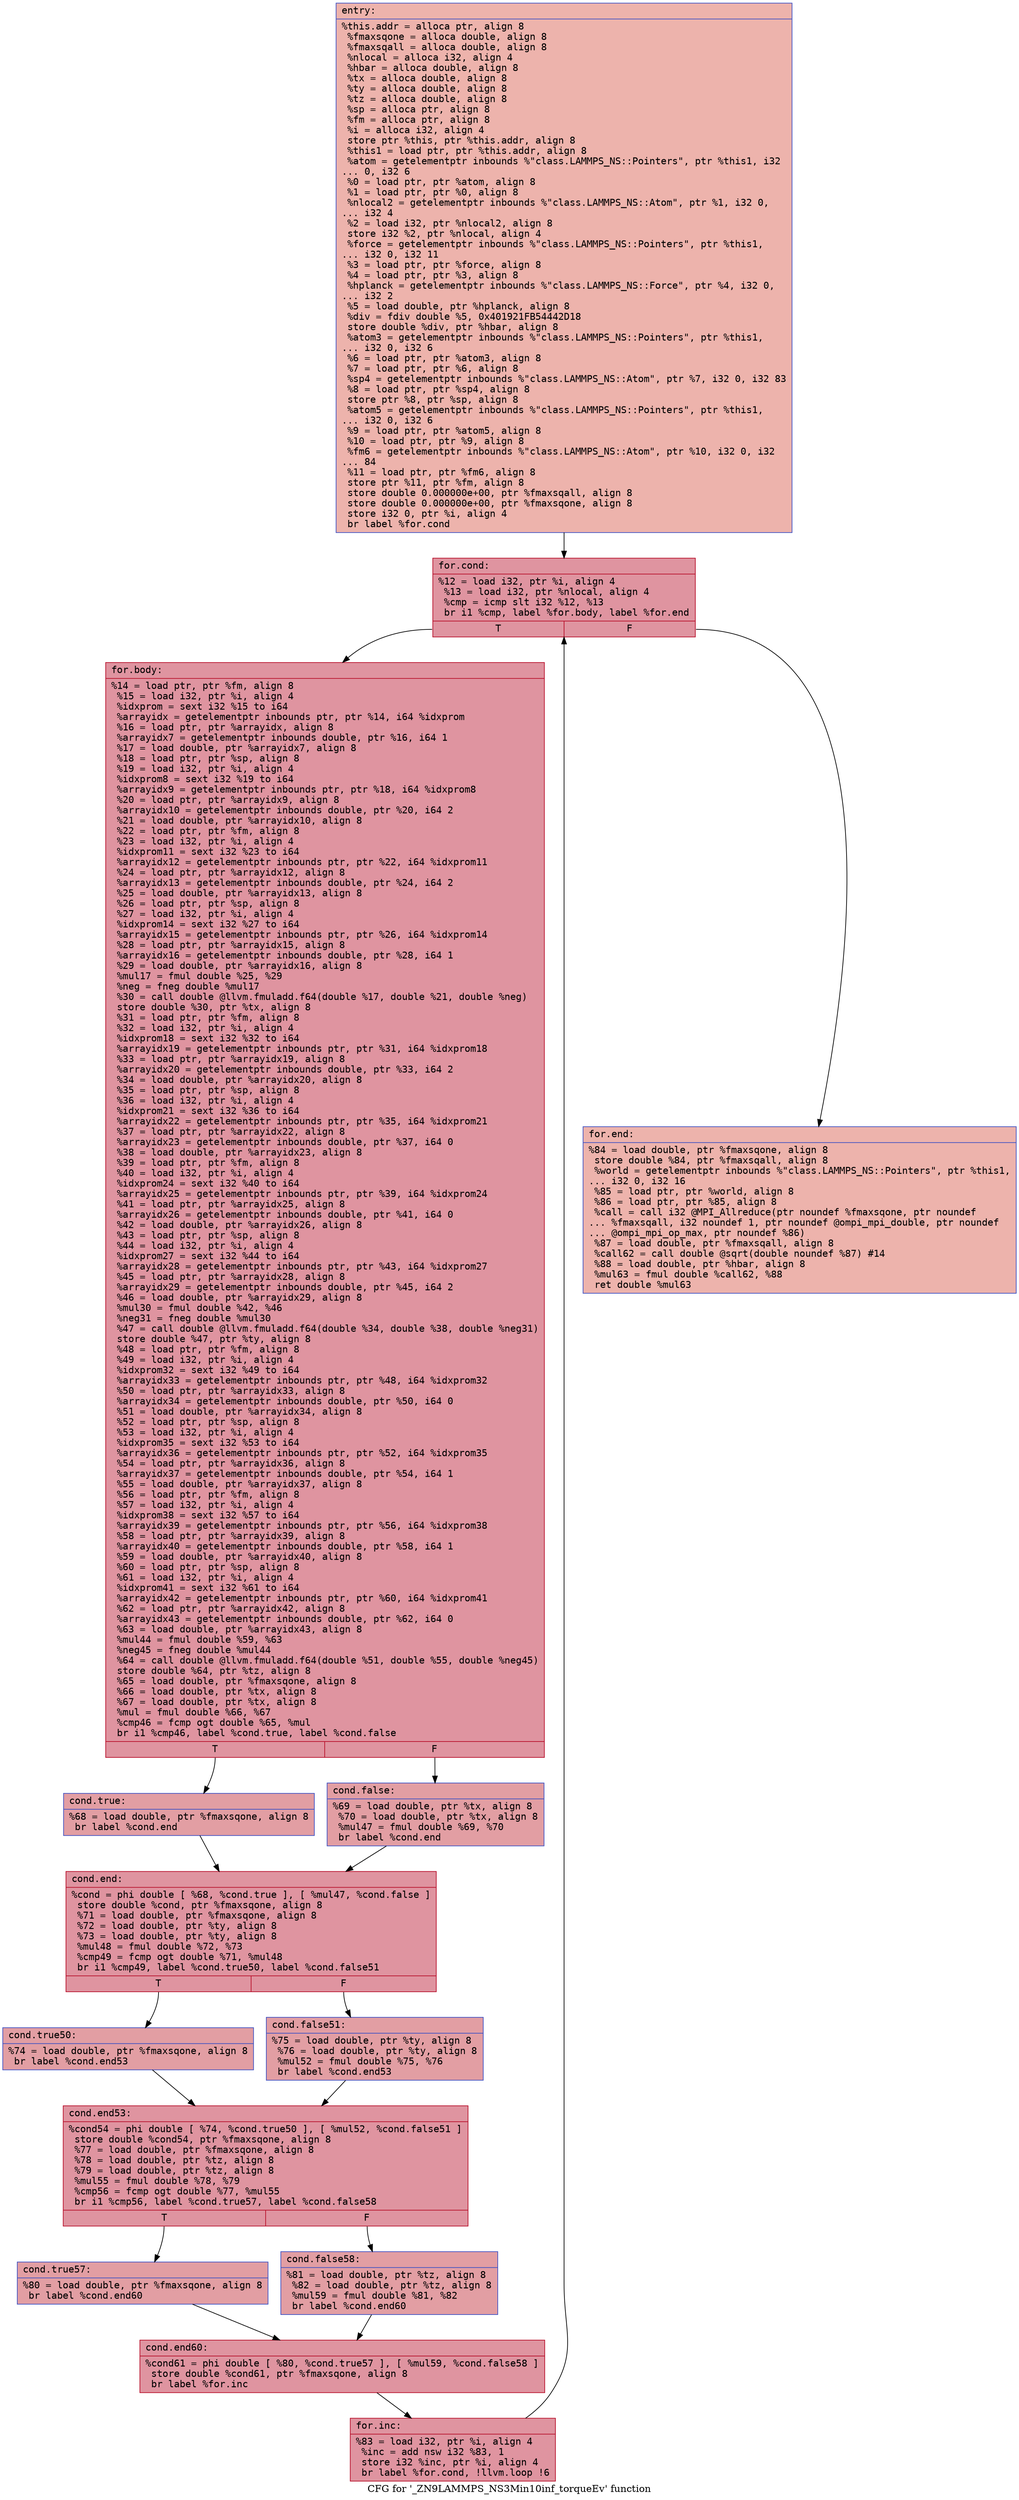 digraph "CFG for '_ZN9LAMMPS_NS3Min10inf_torqueEv' function" {
	label="CFG for '_ZN9LAMMPS_NS3Min10inf_torqueEv' function";

	Node0x55814ad31890 [shape=record,color="#3d50c3ff", style=filled, fillcolor="#d6524470" fontname="Courier",label="{entry:\l|  %this.addr = alloca ptr, align 8\l  %fmaxsqone = alloca double, align 8\l  %fmaxsqall = alloca double, align 8\l  %nlocal = alloca i32, align 4\l  %hbar = alloca double, align 8\l  %tx = alloca double, align 8\l  %ty = alloca double, align 8\l  %tz = alloca double, align 8\l  %sp = alloca ptr, align 8\l  %fm = alloca ptr, align 8\l  %i = alloca i32, align 4\l  store ptr %this, ptr %this.addr, align 8\l  %this1 = load ptr, ptr %this.addr, align 8\l  %atom = getelementptr inbounds %\"class.LAMMPS_NS::Pointers\", ptr %this1, i32\l... 0, i32 6\l  %0 = load ptr, ptr %atom, align 8\l  %1 = load ptr, ptr %0, align 8\l  %nlocal2 = getelementptr inbounds %\"class.LAMMPS_NS::Atom\", ptr %1, i32 0,\l... i32 4\l  %2 = load i32, ptr %nlocal2, align 8\l  store i32 %2, ptr %nlocal, align 4\l  %force = getelementptr inbounds %\"class.LAMMPS_NS::Pointers\", ptr %this1,\l... i32 0, i32 11\l  %3 = load ptr, ptr %force, align 8\l  %4 = load ptr, ptr %3, align 8\l  %hplanck = getelementptr inbounds %\"class.LAMMPS_NS::Force\", ptr %4, i32 0,\l... i32 2\l  %5 = load double, ptr %hplanck, align 8\l  %div = fdiv double %5, 0x401921FB54442D18\l  store double %div, ptr %hbar, align 8\l  %atom3 = getelementptr inbounds %\"class.LAMMPS_NS::Pointers\", ptr %this1,\l... i32 0, i32 6\l  %6 = load ptr, ptr %atom3, align 8\l  %7 = load ptr, ptr %6, align 8\l  %sp4 = getelementptr inbounds %\"class.LAMMPS_NS::Atom\", ptr %7, i32 0, i32 83\l  %8 = load ptr, ptr %sp4, align 8\l  store ptr %8, ptr %sp, align 8\l  %atom5 = getelementptr inbounds %\"class.LAMMPS_NS::Pointers\", ptr %this1,\l... i32 0, i32 6\l  %9 = load ptr, ptr %atom5, align 8\l  %10 = load ptr, ptr %9, align 8\l  %fm6 = getelementptr inbounds %\"class.LAMMPS_NS::Atom\", ptr %10, i32 0, i32\l... 84\l  %11 = load ptr, ptr %fm6, align 8\l  store ptr %11, ptr %fm, align 8\l  store double 0.000000e+00, ptr %fmaxsqall, align 8\l  store double 0.000000e+00, ptr %fmaxsqone, align 8\l  store i32 0, ptr %i, align 4\l  br label %for.cond\l}"];
	Node0x55814ad31890 -> Node0x55814ad35c40[tooltip="entry -> for.cond\nProbability 100.00%" ];
	Node0x55814ad35c40 [shape=record,color="#b70d28ff", style=filled, fillcolor="#b70d2870" fontname="Courier",label="{for.cond:\l|  %12 = load i32, ptr %i, align 4\l  %13 = load i32, ptr %nlocal, align 4\l  %cmp = icmp slt i32 %12, %13\l  br i1 %cmp, label %for.body, label %for.end\l|{<s0>T|<s1>F}}"];
	Node0x55814ad35c40:s0 -> Node0x55814ad34750[tooltip="for.cond -> for.body\nProbability 96.88%" ];
	Node0x55814ad35c40:s1 -> Node0x55814ad347d0[tooltip="for.cond -> for.end\nProbability 3.12%" ];
	Node0x55814ad34750 [shape=record,color="#b70d28ff", style=filled, fillcolor="#b70d2870" fontname="Courier",label="{for.body:\l|  %14 = load ptr, ptr %fm, align 8\l  %15 = load i32, ptr %i, align 4\l  %idxprom = sext i32 %15 to i64\l  %arrayidx = getelementptr inbounds ptr, ptr %14, i64 %idxprom\l  %16 = load ptr, ptr %arrayidx, align 8\l  %arrayidx7 = getelementptr inbounds double, ptr %16, i64 1\l  %17 = load double, ptr %arrayidx7, align 8\l  %18 = load ptr, ptr %sp, align 8\l  %19 = load i32, ptr %i, align 4\l  %idxprom8 = sext i32 %19 to i64\l  %arrayidx9 = getelementptr inbounds ptr, ptr %18, i64 %idxprom8\l  %20 = load ptr, ptr %arrayidx9, align 8\l  %arrayidx10 = getelementptr inbounds double, ptr %20, i64 2\l  %21 = load double, ptr %arrayidx10, align 8\l  %22 = load ptr, ptr %fm, align 8\l  %23 = load i32, ptr %i, align 4\l  %idxprom11 = sext i32 %23 to i64\l  %arrayidx12 = getelementptr inbounds ptr, ptr %22, i64 %idxprom11\l  %24 = load ptr, ptr %arrayidx12, align 8\l  %arrayidx13 = getelementptr inbounds double, ptr %24, i64 2\l  %25 = load double, ptr %arrayidx13, align 8\l  %26 = load ptr, ptr %sp, align 8\l  %27 = load i32, ptr %i, align 4\l  %idxprom14 = sext i32 %27 to i64\l  %arrayidx15 = getelementptr inbounds ptr, ptr %26, i64 %idxprom14\l  %28 = load ptr, ptr %arrayidx15, align 8\l  %arrayidx16 = getelementptr inbounds double, ptr %28, i64 1\l  %29 = load double, ptr %arrayidx16, align 8\l  %mul17 = fmul double %25, %29\l  %neg = fneg double %mul17\l  %30 = call double @llvm.fmuladd.f64(double %17, double %21, double %neg)\l  store double %30, ptr %tx, align 8\l  %31 = load ptr, ptr %fm, align 8\l  %32 = load i32, ptr %i, align 4\l  %idxprom18 = sext i32 %32 to i64\l  %arrayidx19 = getelementptr inbounds ptr, ptr %31, i64 %idxprom18\l  %33 = load ptr, ptr %arrayidx19, align 8\l  %arrayidx20 = getelementptr inbounds double, ptr %33, i64 2\l  %34 = load double, ptr %arrayidx20, align 8\l  %35 = load ptr, ptr %sp, align 8\l  %36 = load i32, ptr %i, align 4\l  %idxprom21 = sext i32 %36 to i64\l  %arrayidx22 = getelementptr inbounds ptr, ptr %35, i64 %idxprom21\l  %37 = load ptr, ptr %arrayidx22, align 8\l  %arrayidx23 = getelementptr inbounds double, ptr %37, i64 0\l  %38 = load double, ptr %arrayidx23, align 8\l  %39 = load ptr, ptr %fm, align 8\l  %40 = load i32, ptr %i, align 4\l  %idxprom24 = sext i32 %40 to i64\l  %arrayidx25 = getelementptr inbounds ptr, ptr %39, i64 %idxprom24\l  %41 = load ptr, ptr %arrayidx25, align 8\l  %arrayidx26 = getelementptr inbounds double, ptr %41, i64 0\l  %42 = load double, ptr %arrayidx26, align 8\l  %43 = load ptr, ptr %sp, align 8\l  %44 = load i32, ptr %i, align 4\l  %idxprom27 = sext i32 %44 to i64\l  %arrayidx28 = getelementptr inbounds ptr, ptr %43, i64 %idxprom27\l  %45 = load ptr, ptr %arrayidx28, align 8\l  %arrayidx29 = getelementptr inbounds double, ptr %45, i64 2\l  %46 = load double, ptr %arrayidx29, align 8\l  %mul30 = fmul double %42, %46\l  %neg31 = fneg double %mul30\l  %47 = call double @llvm.fmuladd.f64(double %34, double %38, double %neg31)\l  store double %47, ptr %ty, align 8\l  %48 = load ptr, ptr %fm, align 8\l  %49 = load i32, ptr %i, align 4\l  %idxprom32 = sext i32 %49 to i64\l  %arrayidx33 = getelementptr inbounds ptr, ptr %48, i64 %idxprom32\l  %50 = load ptr, ptr %arrayidx33, align 8\l  %arrayidx34 = getelementptr inbounds double, ptr %50, i64 0\l  %51 = load double, ptr %arrayidx34, align 8\l  %52 = load ptr, ptr %sp, align 8\l  %53 = load i32, ptr %i, align 4\l  %idxprom35 = sext i32 %53 to i64\l  %arrayidx36 = getelementptr inbounds ptr, ptr %52, i64 %idxprom35\l  %54 = load ptr, ptr %arrayidx36, align 8\l  %arrayidx37 = getelementptr inbounds double, ptr %54, i64 1\l  %55 = load double, ptr %arrayidx37, align 8\l  %56 = load ptr, ptr %fm, align 8\l  %57 = load i32, ptr %i, align 4\l  %idxprom38 = sext i32 %57 to i64\l  %arrayidx39 = getelementptr inbounds ptr, ptr %56, i64 %idxprom38\l  %58 = load ptr, ptr %arrayidx39, align 8\l  %arrayidx40 = getelementptr inbounds double, ptr %58, i64 1\l  %59 = load double, ptr %arrayidx40, align 8\l  %60 = load ptr, ptr %sp, align 8\l  %61 = load i32, ptr %i, align 4\l  %idxprom41 = sext i32 %61 to i64\l  %arrayidx42 = getelementptr inbounds ptr, ptr %60, i64 %idxprom41\l  %62 = load ptr, ptr %arrayidx42, align 8\l  %arrayidx43 = getelementptr inbounds double, ptr %62, i64 0\l  %63 = load double, ptr %arrayidx43, align 8\l  %mul44 = fmul double %59, %63\l  %neg45 = fneg double %mul44\l  %64 = call double @llvm.fmuladd.f64(double %51, double %55, double %neg45)\l  store double %64, ptr %tz, align 8\l  %65 = load double, ptr %fmaxsqone, align 8\l  %66 = load double, ptr %tx, align 8\l  %67 = load double, ptr %tx, align 8\l  %mul = fmul double %66, %67\l  %cmp46 = fcmp ogt double %65, %mul\l  br i1 %cmp46, label %cond.true, label %cond.false\l|{<s0>T|<s1>F}}"];
	Node0x55814ad34750:s0 -> Node0x55814ad3ab90[tooltip="for.body -> cond.true\nProbability 50.00%" ];
	Node0x55814ad34750:s1 -> Node0x55814ad3abe0[tooltip="for.body -> cond.false\nProbability 50.00%" ];
	Node0x55814ad3ab90 [shape=record,color="#3d50c3ff", style=filled, fillcolor="#be242e70" fontname="Courier",label="{cond.true:\l|  %68 = load double, ptr %fmaxsqone, align 8\l  br label %cond.end\l}"];
	Node0x55814ad3ab90 -> Node0x55814ad3ad60[tooltip="cond.true -> cond.end\nProbability 100.00%" ];
	Node0x55814ad3abe0 [shape=record,color="#3d50c3ff", style=filled, fillcolor="#be242e70" fontname="Courier",label="{cond.false:\l|  %69 = load double, ptr %tx, align 8\l  %70 = load double, ptr %tx, align 8\l  %mul47 = fmul double %69, %70\l  br label %cond.end\l}"];
	Node0x55814ad3abe0 -> Node0x55814ad3ad60[tooltip="cond.false -> cond.end\nProbability 100.00%" ];
	Node0x55814ad3ad60 [shape=record,color="#b70d28ff", style=filled, fillcolor="#b70d2870" fontname="Courier",label="{cond.end:\l|  %cond = phi double [ %68, %cond.true ], [ %mul47, %cond.false ]\l  store double %cond, ptr %fmaxsqone, align 8\l  %71 = load double, ptr %fmaxsqone, align 8\l  %72 = load double, ptr %ty, align 8\l  %73 = load double, ptr %ty, align 8\l  %mul48 = fmul double %72, %73\l  %cmp49 = fcmp ogt double %71, %mul48\l  br i1 %cmp49, label %cond.true50, label %cond.false51\l|{<s0>T|<s1>F}}"];
	Node0x55814ad3ad60:s0 -> Node0x55814ad3b410[tooltip="cond.end -> cond.true50\nProbability 50.00%" ];
	Node0x55814ad3ad60:s1 -> Node0x55814ad3b4f0[tooltip="cond.end -> cond.false51\nProbability 50.00%" ];
	Node0x55814ad3b410 [shape=record,color="#3d50c3ff", style=filled, fillcolor="#be242e70" fontname="Courier",label="{cond.true50:\l|  %74 = load double, ptr %fmaxsqone, align 8\l  br label %cond.end53\l}"];
	Node0x55814ad3b410 -> Node0x55814ad3b700[tooltip="cond.true50 -> cond.end53\nProbability 100.00%" ];
	Node0x55814ad3b4f0 [shape=record,color="#3d50c3ff", style=filled, fillcolor="#be242e70" fontname="Courier",label="{cond.false51:\l|  %75 = load double, ptr %ty, align 8\l  %76 = load double, ptr %ty, align 8\l  %mul52 = fmul double %75, %76\l  br label %cond.end53\l}"];
	Node0x55814ad3b4f0 -> Node0x55814ad3b700[tooltip="cond.false51 -> cond.end53\nProbability 100.00%" ];
	Node0x55814ad3b700 [shape=record,color="#b70d28ff", style=filled, fillcolor="#b70d2870" fontname="Courier",label="{cond.end53:\l|  %cond54 = phi double [ %74, %cond.true50 ], [ %mul52, %cond.false51 ]\l  store double %cond54, ptr %fmaxsqone, align 8\l  %77 = load double, ptr %fmaxsqone, align 8\l  %78 = load double, ptr %tz, align 8\l  %79 = load double, ptr %tz, align 8\l  %mul55 = fmul double %78, %79\l  %cmp56 = fcmp ogt double %77, %mul55\l  br i1 %cmp56, label %cond.true57, label %cond.false58\l|{<s0>T|<s1>F}}"];
	Node0x55814ad3b700:s0 -> Node0x55814ad3bdb0[tooltip="cond.end53 -> cond.true57\nProbability 50.00%" ];
	Node0x55814ad3b700:s1 -> Node0x55814ad3be90[tooltip="cond.end53 -> cond.false58\nProbability 50.00%" ];
	Node0x55814ad3bdb0 [shape=record,color="#3d50c3ff", style=filled, fillcolor="#be242e70" fontname="Courier",label="{cond.true57:\l|  %80 = load double, ptr %fmaxsqone, align 8\l  br label %cond.end60\l}"];
	Node0x55814ad3bdb0 -> Node0x55814ad3c0a0[tooltip="cond.true57 -> cond.end60\nProbability 100.00%" ];
	Node0x55814ad3be90 [shape=record,color="#3d50c3ff", style=filled, fillcolor="#be242e70" fontname="Courier",label="{cond.false58:\l|  %81 = load double, ptr %tz, align 8\l  %82 = load double, ptr %tz, align 8\l  %mul59 = fmul double %81, %82\l  br label %cond.end60\l}"];
	Node0x55814ad3be90 -> Node0x55814ad3c0a0[tooltip="cond.false58 -> cond.end60\nProbability 100.00%" ];
	Node0x55814ad3c0a0 [shape=record,color="#b70d28ff", style=filled, fillcolor="#b70d2870" fontname="Courier",label="{cond.end60:\l|  %cond61 = phi double [ %80, %cond.true57 ], [ %mul59, %cond.false58 ]\l  store double %cond61, ptr %fmaxsqone, align 8\l  br label %for.inc\l}"];
	Node0x55814ad3c0a0 -> Node0x55814ad3c470[tooltip="cond.end60 -> for.inc\nProbability 100.00%" ];
	Node0x55814ad3c470 [shape=record,color="#b70d28ff", style=filled, fillcolor="#b70d2870" fontname="Courier",label="{for.inc:\l|  %83 = load i32, ptr %i, align 4\l  %inc = add nsw i32 %83, 1\l  store i32 %inc, ptr %i, align 4\l  br label %for.cond, !llvm.loop !6\l}"];
	Node0x55814ad3c470 -> Node0x55814ad35c40[tooltip="for.inc -> for.cond\nProbability 100.00%" ];
	Node0x55814ad347d0 [shape=record,color="#3d50c3ff", style=filled, fillcolor="#d6524470" fontname="Courier",label="{for.end:\l|  %84 = load double, ptr %fmaxsqone, align 8\l  store double %84, ptr %fmaxsqall, align 8\l  %world = getelementptr inbounds %\"class.LAMMPS_NS::Pointers\", ptr %this1,\l... i32 0, i32 16\l  %85 = load ptr, ptr %world, align 8\l  %86 = load ptr, ptr %85, align 8\l  %call = call i32 @MPI_Allreduce(ptr noundef %fmaxsqone, ptr noundef\l... %fmaxsqall, i32 noundef 1, ptr noundef @ompi_mpi_double, ptr noundef\l... @ompi_mpi_op_max, ptr noundef %86)\l  %87 = load double, ptr %fmaxsqall, align 8\l  %call62 = call double @sqrt(double noundef %87) #14\l  %88 = load double, ptr %hbar, align 8\l  %mul63 = fmul double %call62, %88\l  ret double %mul63\l}"];
}
